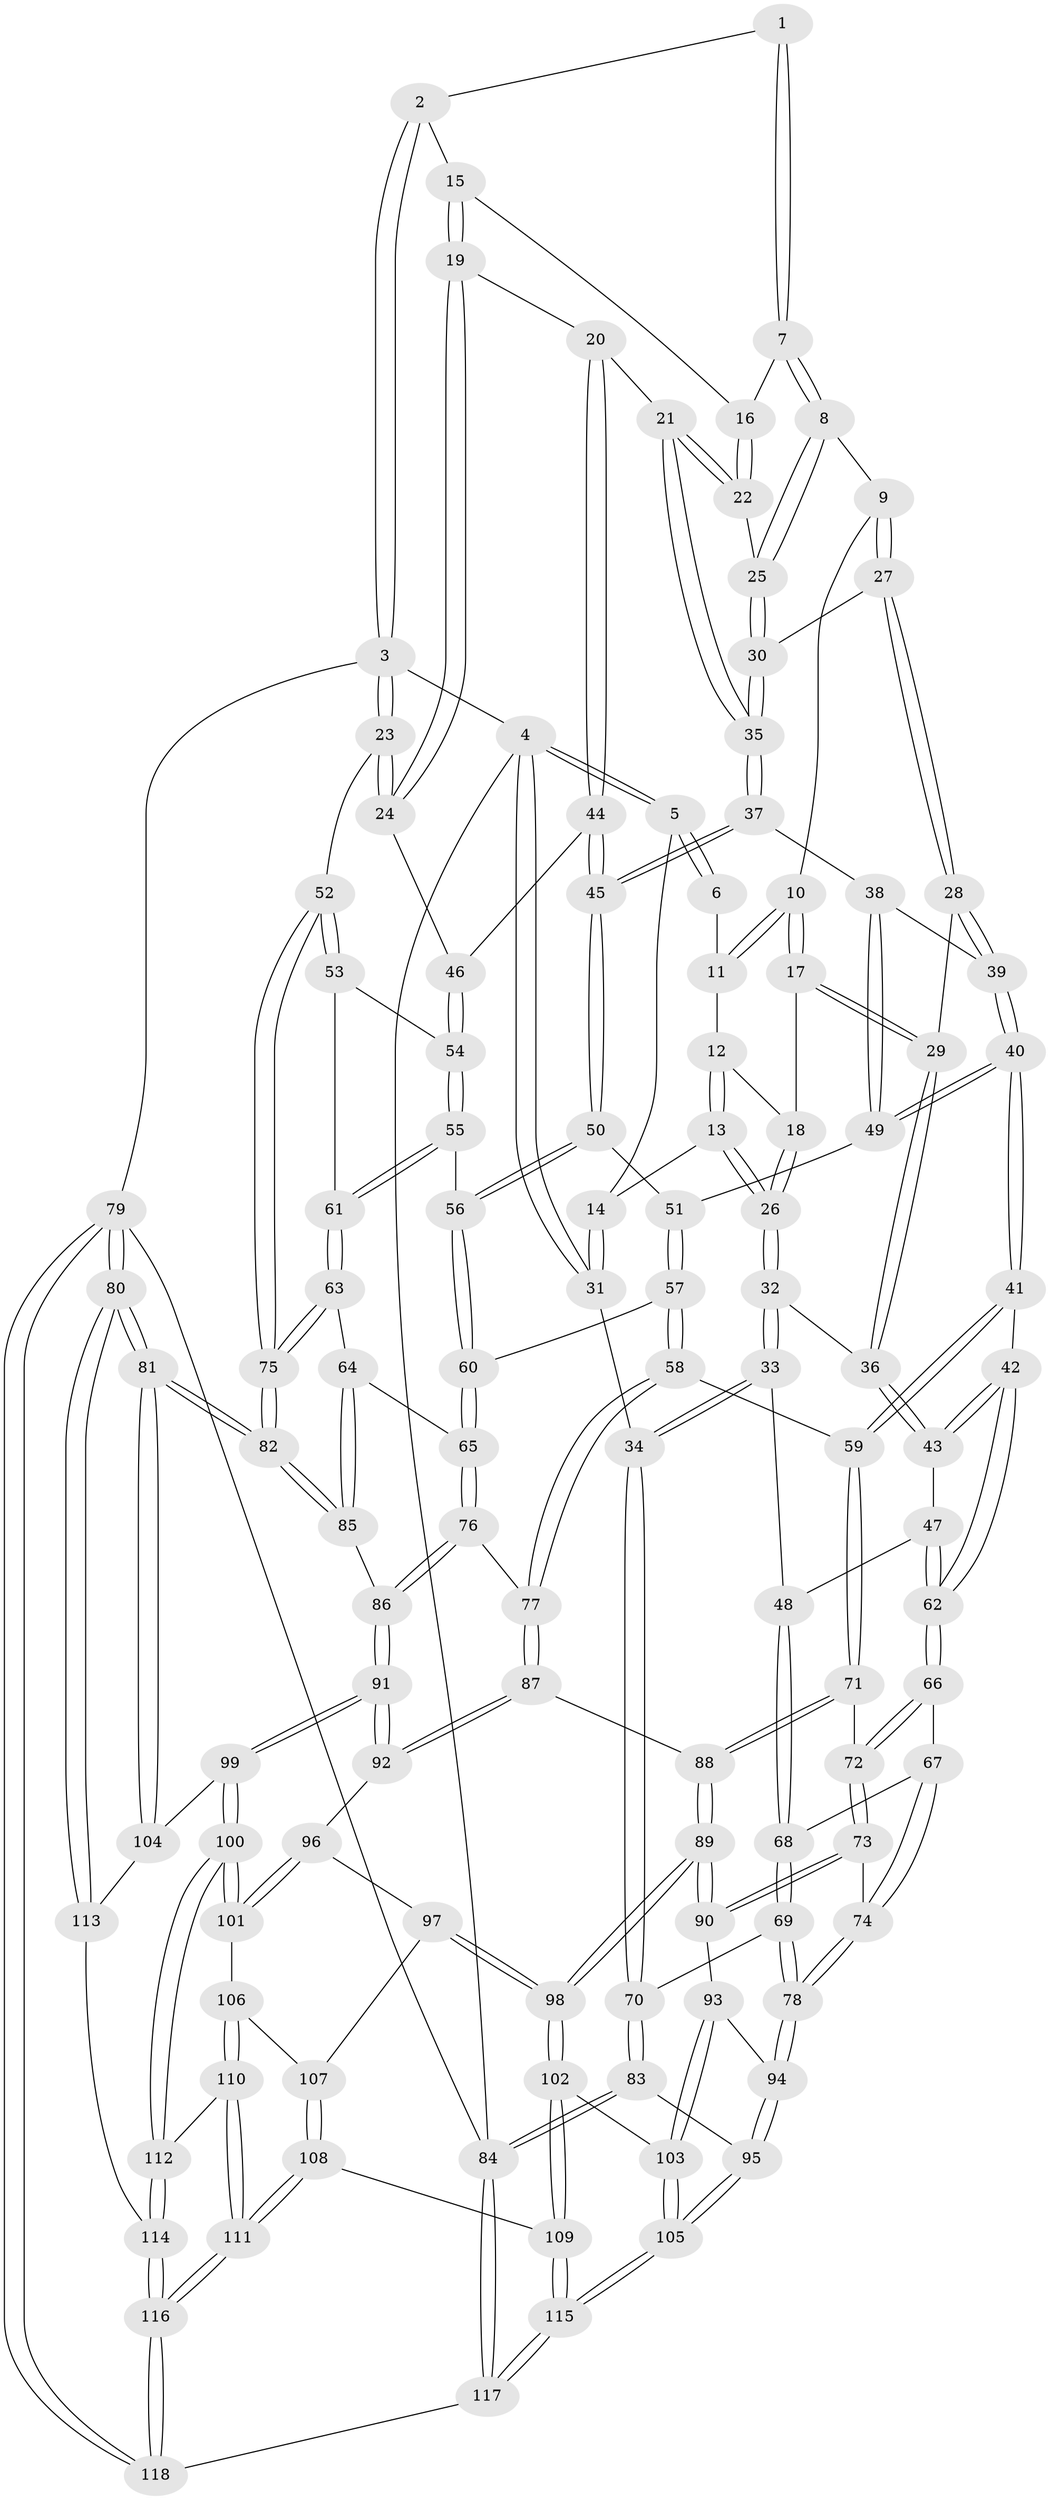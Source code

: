 // Generated by graph-tools (version 1.1) at 2025/27/03/09/25 03:27:03]
// undirected, 118 vertices, 292 edges
graph export_dot {
graph [start="1"]
  node [color=gray90,style=filled];
  1 [pos="+0.6938097063257411+0"];
  2 [pos="+0.8874511528242859+0"];
  3 [pos="+1+0"];
  4 [pos="+0+0"];
  5 [pos="+0.03204389425837397+0"];
  6 [pos="+0.42133916383032827+0"];
  7 [pos="+0.6230830180287068+0.06876749311043688"];
  8 [pos="+0.614167702053311+0.08322406503452982"];
  9 [pos="+0.5702026329453206+0.09270293331559996"];
  10 [pos="+0.49040410374707993+0.0013249027623401925"];
  11 [pos="+0.4219591944711617+0"];
  12 [pos="+0.36059347037310985+0.016436080556897596"];
  13 [pos="+0.22812047830343368+0.10218012818271563"];
  14 [pos="+0.21330621712647677+0.08477312046385237"];
  15 [pos="+0.8198039086333267+0"];
  16 [pos="+0.7601474308558309+0.03278338340515698"];
  17 [pos="+0.4208657641860191+0.1380812187650529"];
  18 [pos="+0.3722701969749992+0.11056148916785029"];
  19 [pos="+0.8442816440532412+0.12976364953366268"];
  20 [pos="+0.7607154508275424+0.20022947706235245"];
  21 [pos="+0.7063664877606125+0.16277101966785332"];
  22 [pos="+0.6926088950992194+0.14183536481098807"];
  23 [pos="+1+0.2006444366170058"];
  24 [pos="+0.9916966012625568+0.21520205525831496"];
  25 [pos="+0.6741462936283923+0.13358972032695457"];
  26 [pos="+0.2508730082866895+0.1510720618608319"];
  27 [pos="+0.5379475177316919+0.16099758533454375"];
  28 [pos="+0.47592300361722895+0.19248654482632338"];
  29 [pos="+0.4377482006108661+0.16871526703073303"];
  30 [pos="+0.5955124816504758+0.20559470813856354"];
  31 [pos="+0+0.26871181923716025"];
  32 [pos="+0.24551169992606514+0.2100295508552748"];
  33 [pos="+0.05972627867569249+0.32142820407913675"];
  34 [pos="+0+0.2863537007074948"];
  35 [pos="+0.6185385432124612+0.24132175860126515"];
  36 [pos="+0.3045255337156288+0.2502004497189405"];
  37 [pos="+0.6214741887903966+0.2633751970243553"];
  38 [pos="+0.5895117535729372+0.29157546265715834"];
  39 [pos="+0.47630374131492204+0.20965492998135385"];
  40 [pos="+0.438875750946315+0.3553670070772205"];
  41 [pos="+0.4194329078396753+0.3838778974916553"];
  42 [pos="+0.3855103581341007+0.37184330550529004"];
  43 [pos="+0.35027348203643865+0.33427973574267206"];
  44 [pos="+0.7613879671002509+0.2754623281892977"];
  45 [pos="+0.736119810154511+0.3063972854425534"];
  46 [pos="+0.8863849101660014+0.29213430638692717"];
  47 [pos="+0.12776647182922624+0.36686589489261084"];
  48 [pos="+0.0893105583196931+0.3470482932408438"];
  49 [pos="+0.5847281203158421+0.30155190486980304"];
  50 [pos="+0.7328362596575348+0.3387247186961897"];
  51 [pos="+0.5967918106143871+0.3384614521027597"];
  52 [pos="+1+0.3259452372580747"];
  53 [pos="+0.9097090750425612+0.41816827621524766"];
  54 [pos="+0.8842492963882225+0.3563948479075493"];
  55 [pos="+0.7352141031492766+0.39982776589246166"];
  56 [pos="+0.7326748793492491+0.3990437550690232"];
  57 [pos="+0.6072812090736238+0.4629725397296236"];
  58 [pos="+0.5939023076573028+0.47523847183535484"];
  59 [pos="+0.47186081328287166+0.48847715150687315"];
  60 [pos="+0.7149330521897747+0.4167491994409636"];
  61 [pos="+0.8781795814560209+0.48126170994008355"];
  62 [pos="+0.23481823195837886+0.4526927479862983"];
  63 [pos="+0.8823593941885746+0.5021652917646555"];
  64 [pos="+0.8266297087766552+0.5634067612932"];
  65 [pos="+0.7670808368248372+0.5635057649866267"];
  66 [pos="+0.23747687443404275+0.48299693705653646"];
  67 [pos="+0.23571511582257457+0.4874628617249073"];
  68 [pos="+0.13393842913599024+0.5351514095366177"];
  69 [pos="+0.1157306940907053+0.5899413199319696"];
  70 [pos="+0+0.4582266872446866"];
  71 [pos="+0.46243697875098716+0.5094635868568894"];
  72 [pos="+0.3415573135070205+0.5266593642786547"];
  73 [pos="+0.24603798485189848+0.6206330082715975"];
  74 [pos="+0.23722188025141291+0.6175881945269563"];
  75 [pos="+1+0.6702517161352932"];
  76 [pos="+0.6950641553096844+0.610483718819105"];
  77 [pos="+0.6790164635554591+0.6088854744766493"];
  78 [pos="+0.14280114024673413+0.6412539275203799"];
  79 [pos="+1+1"];
  80 [pos="+1+1"];
  81 [pos="+1+1"];
  82 [pos="+1+0.8338935530362147"];
  83 [pos="+0+0.7058177225005394"];
  84 [pos="+0+1"];
  85 [pos="+0.8688340412839017+0.7145332343237524"];
  86 [pos="+0.7890507632165328+0.7328920984841456"];
  87 [pos="+0.6178716158016749+0.6738931131221556"];
  88 [pos="+0.4544777324456761+0.6167970991666434"];
  89 [pos="+0.39903948668758904+0.7107174263569199"];
  90 [pos="+0.326793819734231+0.6833487607417484"];
  91 [pos="+0.7632315042956974+0.7610251864228664"];
  92 [pos="+0.6180770854021743+0.6770985641385395"];
  93 [pos="+0.212759989063439+0.7537460808421486"];
  94 [pos="+0.1087293525166561+0.7153155115858242"];
  95 [pos="+0.0978109445564783+0.7251512728035546"];
  96 [pos="+0.6156803293674967+0.6937650049812477"];
  97 [pos="+0.5343529744787132+0.7745355831023822"];
  98 [pos="+0.4039040844952284+0.7392872738214669"];
  99 [pos="+0.72983391721418+0.8136644342761744"];
  100 [pos="+0.7014861267128754+0.8270805240368362"];
  101 [pos="+0.6658330365950158+0.8149067522937764"];
  102 [pos="+0.3919384780231276+0.7793832530006336"];
  103 [pos="+0.27422602701468224+0.8583224404635715"];
  104 [pos="+0.7676164024191021+0.8446601390269245"];
  105 [pos="+0.14407800380969402+1"];
  106 [pos="+0.6035238197803245+0.8269902244238704"];
  107 [pos="+0.5689285523228271+0.8145011652452723"];
  108 [pos="+0.4757017969832671+0.9259911429349238"];
  109 [pos="+0.45629182856472117+0.9138937705534262"];
  110 [pos="+0.5847235328036164+0.9031871374075087"];
  111 [pos="+0.5175800952966692+0.974630792503993"];
  112 [pos="+0.6889369277488305+0.9191618512237058"];
  113 [pos="+0.7877161570717779+0.9543421086900786"];
  114 [pos="+0.6910641326985467+0.9344194285618431"];
  115 [pos="+0.131378197563128+1"];
  116 [pos="+0.5848140319031804+1"];
  117 [pos="+0.019369250182031398+1"];
  118 [pos="+0.5861438592168023+1"];
  1 -- 2;
  1 -- 7;
  1 -- 7;
  2 -- 3;
  2 -- 3;
  2 -- 15;
  3 -- 4;
  3 -- 23;
  3 -- 23;
  3 -- 79;
  4 -- 5;
  4 -- 5;
  4 -- 31;
  4 -- 31;
  4 -- 84;
  5 -- 6;
  5 -- 6;
  5 -- 14;
  6 -- 11;
  7 -- 8;
  7 -- 8;
  7 -- 16;
  8 -- 9;
  8 -- 25;
  8 -- 25;
  9 -- 10;
  9 -- 27;
  9 -- 27;
  10 -- 11;
  10 -- 11;
  10 -- 17;
  10 -- 17;
  11 -- 12;
  12 -- 13;
  12 -- 13;
  12 -- 18;
  13 -- 14;
  13 -- 26;
  13 -- 26;
  14 -- 31;
  14 -- 31;
  15 -- 16;
  15 -- 19;
  15 -- 19;
  16 -- 22;
  16 -- 22;
  17 -- 18;
  17 -- 29;
  17 -- 29;
  18 -- 26;
  18 -- 26;
  19 -- 20;
  19 -- 24;
  19 -- 24;
  20 -- 21;
  20 -- 44;
  20 -- 44;
  21 -- 22;
  21 -- 22;
  21 -- 35;
  21 -- 35;
  22 -- 25;
  23 -- 24;
  23 -- 24;
  23 -- 52;
  24 -- 46;
  25 -- 30;
  25 -- 30;
  26 -- 32;
  26 -- 32;
  27 -- 28;
  27 -- 28;
  27 -- 30;
  28 -- 29;
  28 -- 39;
  28 -- 39;
  29 -- 36;
  29 -- 36;
  30 -- 35;
  30 -- 35;
  31 -- 34;
  32 -- 33;
  32 -- 33;
  32 -- 36;
  33 -- 34;
  33 -- 34;
  33 -- 48;
  34 -- 70;
  34 -- 70;
  35 -- 37;
  35 -- 37;
  36 -- 43;
  36 -- 43;
  37 -- 38;
  37 -- 45;
  37 -- 45;
  38 -- 39;
  38 -- 49;
  38 -- 49;
  39 -- 40;
  39 -- 40;
  40 -- 41;
  40 -- 41;
  40 -- 49;
  40 -- 49;
  41 -- 42;
  41 -- 59;
  41 -- 59;
  42 -- 43;
  42 -- 43;
  42 -- 62;
  42 -- 62;
  43 -- 47;
  44 -- 45;
  44 -- 45;
  44 -- 46;
  45 -- 50;
  45 -- 50;
  46 -- 54;
  46 -- 54;
  47 -- 48;
  47 -- 62;
  47 -- 62;
  48 -- 68;
  48 -- 68;
  49 -- 51;
  50 -- 51;
  50 -- 56;
  50 -- 56;
  51 -- 57;
  51 -- 57;
  52 -- 53;
  52 -- 53;
  52 -- 75;
  52 -- 75;
  53 -- 54;
  53 -- 61;
  54 -- 55;
  54 -- 55;
  55 -- 56;
  55 -- 61;
  55 -- 61;
  56 -- 60;
  56 -- 60;
  57 -- 58;
  57 -- 58;
  57 -- 60;
  58 -- 59;
  58 -- 77;
  58 -- 77;
  59 -- 71;
  59 -- 71;
  60 -- 65;
  60 -- 65;
  61 -- 63;
  61 -- 63;
  62 -- 66;
  62 -- 66;
  63 -- 64;
  63 -- 75;
  63 -- 75;
  64 -- 65;
  64 -- 85;
  64 -- 85;
  65 -- 76;
  65 -- 76;
  66 -- 67;
  66 -- 72;
  66 -- 72;
  67 -- 68;
  67 -- 74;
  67 -- 74;
  68 -- 69;
  68 -- 69;
  69 -- 70;
  69 -- 78;
  69 -- 78;
  70 -- 83;
  70 -- 83;
  71 -- 72;
  71 -- 88;
  71 -- 88;
  72 -- 73;
  72 -- 73;
  73 -- 74;
  73 -- 90;
  73 -- 90;
  74 -- 78;
  74 -- 78;
  75 -- 82;
  75 -- 82;
  76 -- 77;
  76 -- 86;
  76 -- 86;
  77 -- 87;
  77 -- 87;
  78 -- 94;
  78 -- 94;
  79 -- 80;
  79 -- 80;
  79 -- 118;
  79 -- 118;
  79 -- 84;
  80 -- 81;
  80 -- 81;
  80 -- 113;
  80 -- 113;
  81 -- 82;
  81 -- 82;
  81 -- 104;
  81 -- 104;
  82 -- 85;
  82 -- 85;
  83 -- 84;
  83 -- 84;
  83 -- 95;
  84 -- 117;
  84 -- 117;
  85 -- 86;
  86 -- 91;
  86 -- 91;
  87 -- 88;
  87 -- 92;
  87 -- 92;
  88 -- 89;
  88 -- 89;
  89 -- 90;
  89 -- 90;
  89 -- 98;
  89 -- 98;
  90 -- 93;
  91 -- 92;
  91 -- 92;
  91 -- 99;
  91 -- 99;
  92 -- 96;
  93 -- 94;
  93 -- 103;
  93 -- 103;
  94 -- 95;
  94 -- 95;
  95 -- 105;
  95 -- 105;
  96 -- 97;
  96 -- 101;
  96 -- 101;
  97 -- 98;
  97 -- 98;
  97 -- 107;
  98 -- 102;
  98 -- 102;
  99 -- 100;
  99 -- 100;
  99 -- 104;
  100 -- 101;
  100 -- 101;
  100 -- 112;
  100 -- 112;
  101 -- 106;
  102 -- 103;
  102 -- 109;
  102 -- 109;
  103 -- 105;
  103 -- 105;
  104 -- 113;
  105 -- 115;
  105 -- 115;
  106 -- 107;
  106 -- 110;
  106 -- 110;
  107 -- 108;
  107 -- 108;
  108 -- 109;
  108 -- 111;
  108 -- 111;
  109 -- 115;
  109 -- 115;
  110 -- 111;
  110 -- 111;
  110 -- 112;
  111 -- 116;
  111 -- 116;
  112 -- 114;
  112 -- 114;
  113 -- 114;
  114 -- 116;
  114 -- 116;
  115 -- 117;
  115 -- 117;
  116 -- 118;
  116 -- 118;
  117 -- 118;
}
